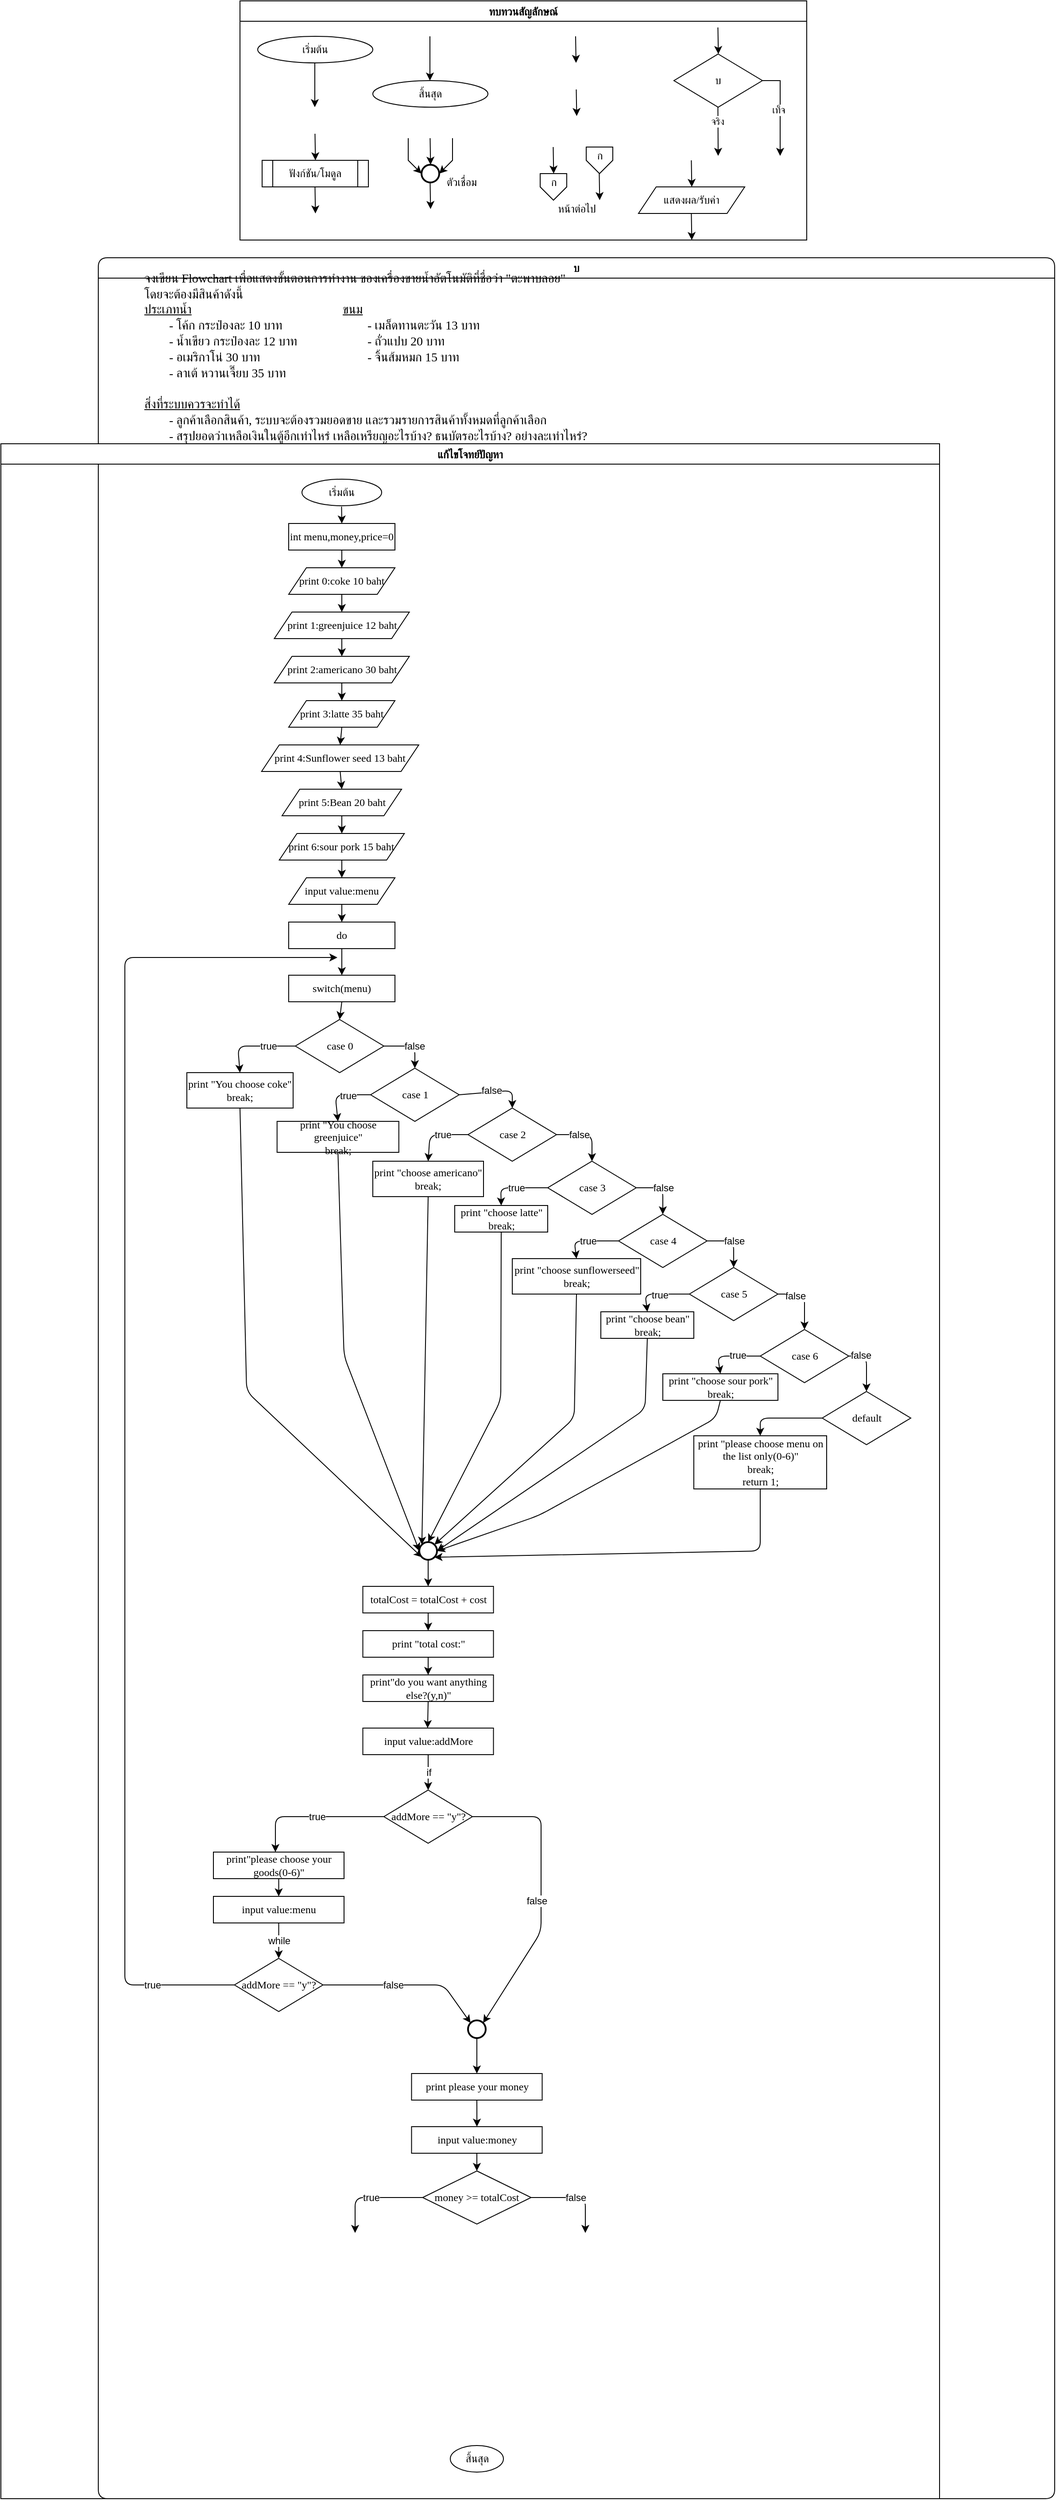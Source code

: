 <mxfile>
    <diagram id="QdZjKMF5qiKGtAdssvPj" name="Page-1">
        <mxGraphModel dx="3211" dy="1649" grid="1" gridSize="10" guides="1" tooltips="1" connect="1" arrows="1" fold="1" page="1" pageScale="1" pageWidth="850" pageHeight="1100" math="0" shadow="0">
            <root>
                <mxCell id="0"/>
                <mxCell id="1" parent="0"/>
                <mxCell id="165" value="ทบทวนสัญลักษณ์" style="swimlane;fontFamily=Sarabun;fontSource=https%3A%2F%2Ffonts.googleapis.com%2Fcss%3Ffamily%3DSarabun;" parent="1" vertex="1">
                    <mxGeometry x="-790" y="-620" width="640" height="270" as="geometry"/>
                </mxCell>
                <mxCell id="166" value="&lt;font data-font-src=&quot;https://fonts.googleapis.com/css?family=Sarabun&quot; face=&quot;Sarabun&quot;&gt;เริ่มต้น&lt;/font&gt;" style="ellipse;whiteSpace=wrap;html=1;" parent="165" vertex="1">
                    <mxGeometry x="20" y="40" width="130" height="30" as="geometry"/>
                </mxCell>
                <mxCell id="167" value="" style="endArrow=classic;html=1;rounded=0;" parent="165" edge="1">
                    <mxGeometry width="50" height="50" relative="1" as="geometry">
                        <mxPoint x="84.5" y="70" as="sourcePoint"/>
                        <mxPoint x="84.5" y="120" as="targetPoint"/>
                    </mxGeometry>
                </mxCell>
                <mxCell id="168" value="&lt;font face=&quot;Sarabun&quot;&gt;สิ้นสุด&lt;/font&gt;" style="ellipse;whiteSpace=wrap;html=1;" parent="165" vertex="1">
                    <mxGeometry x="150" y="90" width="130" height="30" as="geometry"/>
                </mxCell>
                <mxCell id="169" value="" style="endArrow=classic;html=1;rounded=0;" parent="165" edge="1">
                    <mxGeometry width="50" height="50" relative="1" as="geometry">
                        <mxPoint x="214.5" y="40" as="sourcePoint"/>
                        <mxPoint x="214.5" y="90" as="targetPoint"/>
                    </mxGeometry>
                </mxCell>
                <mxCell id="171" value="" style="endArrow=classic;html=1;rounded=0;" parent="165" edge="1">
                    <mxGeometry width="50" height="50" relative="1" as="geometry">
                        <mxPoint x="379" y="40" as="sourcePoint"/>
                        <mxPoint x="379.5" y="70" as="targetPoint"/>
                    </mxGeometry>
                </mxCell>
                <mxCell id="172" value="" style="endArrow=classic;html=1;rounded=0;" parent="165" edge="1">
                    <mxGeometry width="50" height="50" relative="1" as="geometry">
                        <mxPoint x="379.75" y="100" as="sourcePoint"/>
                        <mxPoint x="380.25" y="130" as="targetPoint"/>
                    </mxGeometry>
                </mxCell>
                <mxCell id="173" value="บ" style="rhombus;whiteSpace=wrap;html=1;fontFamily=Sarabun;fontSource=https%3A%2F%2Ffonts.googleapis.com%2Fcss%3Ffamily%3DSarabun;" parent="165" vertex="1">
                    <mxGeometry x="490" y="60" width="100" height="60" as="geometry"/>
                </mxCell>
                <mxCell id="174" value="" style="endArrow=classic;html=1;rounded=0;" parent="165" edge="1">
                    <mxGeometry width="50" height="50" relative="1" as="geometry">
                        <mxPoint x="539.71" y="30" as="sourcePoint"/>
                        <mxPoint x="540.21" y="60" as="targetPoint"/>
                    </mxGeometry>
                </mxCell>
                <mxCell id="175" value="" style="endArrow=classic;html=1;rounded=0;" parent="165" edge="1">
                    <mxGeometry width="50" height="50" relative="1" as="geometry">
                        <mxPoint x="539.71" y="120" as="sourcePoint"/>
                        <mxPoint x="540" y="175" as="targetPoint"/>
                    </mxGeometry>
                </mxCell>
                <mxCell id="176" value="จริง" style="edgeLabel;html=1;align=center;verticalAlign=middle;resizable=0;points=[];fontFamily=Sarabun;fontSource=https%3A%2F%2Ffonts.googleapis.com%2Fcss%3Ffamily%3DSarabun;" parent="175" vertex="1" connectable="0">
                    <mxGeometry x="-0.414" y="-1" relative="1" as="geometry">
                        <mxPoint as="offset"/>
                    </mxGeometry>
                </mxCell>
                <mxCell id="177" value="" style="endArrow=classic;html=1;rounded=0;exitX=1;exitY=0.5;exitDx=0;exitDy=0;" parent="165" source="173" edge="1">
                    <mxGeometry width="50" height="50" relative="1" as="geometry">
                        <mxPoint x="620" y="95" as="sourcePoint"/>
                        <mxPoint x="610" y="175" as="targetPoint"/>
                        <Array as="points">
                            <mxPoint x="610" y="90"/>
                        </Array>
                    </mxGeometry>
                </mxCell>
                <mxCell id="178" value="&lt;font data-font-src=&quot;https://fonts.googleapis.com/css?family=Sarabun&quot; face=&quot;Sarabun&quot;&gt;เท็จ&lt;/font&gt;" style="edgeLabel;html=1;align=center;verticalAlign=middle;resizable=0;points=[];" parent="177" vertex="1" connectable="0">
                    <mxGeometry x="-0.002" y="-2" relative="1" as="geometry">
                        <mxPoint as="offset"/>
                    </mxGeometry>
                </mxCell>
                <mxCell id="179" value="&lt;font data-font-src=&quot;https://fonts.googleapis.com/css?family=Sarabun&quot; face=&quot;Sarabun&quot;&gt;ฟังก์ชัน/โมดูล&lt;/font&gt;" style="shape=process;whiteSpace=wrap;html=1;backgroundOutline=1;" parent="165" vertex="1">
                    <mxGeometry x="25" y="180" width="120" height="30" as="geometry"/>
                </mxCell>
                <mxCell id="180" value="" style="endArrow=classic;html=1;rounded=0;" parent="165" edge="1">
                    <mxGeometry width="50" height="50" relative="1" as="geometry">
                        <mxPoint x="84.71" y="150" as="sourcePoint"/>
                        <mxPoint x="85.21" y="180" as="targetPoint"/>
                    </mxGeometry>
                </mxCell>
                <mxCell id="181" value="" style="endArrow=classic;html=1;rounded=0;" parent="165" edge="1">
                    <mxGeometry width="50" height="50" relative="1" as="geometry">
                        <mxPoint x="84.71" y="210" as="sourcePoint"/>
                        <mxPoint x="85.21" y="240" as="targetPoint"/>
                    </mxGeometry>
                </mxCell>
                <mxCell id="182" value="" style="strokeWidth=2;html=1;shape=mxgraph.flowchart.start_2;whiteSpace=wrap;" parent="165" vertex="1">
                    <mxGeometry x="205" y="185" width="20" height="20" as="geometry"/>
                </mxCell>
                <mxCell id="183" value="" style="endArrow=classic;html=1;rounded=0;" parent="165" edge="1">
                    <mxGeometry width="50" height="50" relative="1" as="geometry">
                        <mxPoint x="214.71" y="155" as="sourcePoint"/>
                        <mxPoint x="215.21" y="185" as="targetPoint"/>
                    </mxGeometry>
                </mxCell>
                <mxCell id="184" value="" style="endArrow=classic;html=1;rounded=0;entryX=0;entryY=0.5;entryDx=0;entryDy=0;entryPerimeter=0;" parent="165" target="182" edge="1">
                    <mxGeometry width="50" height="50" relative="1" as="geometry">
                        <mxPoint x="190.0" y="155" as="sourcePoint"/>
                        <mxPoint x="190.5" y="185" as="targetPoint"/>
                        <Array as="points">
                            <mxPoint x="190" y="180"/>
                        </Array>
                    </mxGeometry>
                </mxCell>
                <mxCell id="185" value="" style="endArrow=classic;html=1;rounded=0;entryX=1;entryY=0.5;entryDx=0;entryDy=0;entryPerimeter=0;" parent="165" target="182" edge="1">
                    <mxGeometry width="50" height="50" relative="1" as="geometry">
                        <mxPoint x="240.0" y="155" as="sourcePoint"/>
                        <mxPoint x="240.5" y="185" as="targetPoint"/>
                        <Array as="points">
                            <mxPoint x="240" y="180"/>
                        </Array>
                    </mxGeometry>
                </mxCell>
                <mxCell id="186" value="" style="endArrow=classic;html=1;rounded=0;" parent="165" edge="1">
                    <mxGeometry width="50" height="50" relative="1" as="geometry">
                        <mxPoint x="214.71" y="205" as="sourcePoint"/>
                        <mxPoint x="215.21" y="235" as="targetPoint"/>
                    </mxGeometry>
                </mxCell>
                <mxCell id="187" value="&lt;font data-font-src=&quot;https://fonts.googleapis.com/css?family=Sarabun&quot; face=&quot;Sarabun&quot;&gt;ตัวเชื่อม&lt;/font&gt;" style="text;html=1;align=center;verticalAlign=middle;resizable=0;points=[];autosize=1;strokeColor=none;fillColor=none;" parent="165" vertex="1">
                    <mxGeometry x="220" y="190" width="60" height="30" as="geometry"/>
                </mxCell>
                <mxCell id="188" value="" style="endArrow=classic;html=1;rounded=0;" parent="165" edge="1">
                    <mxGeometry width="50" height="50" relative="1" as="geometry">
                        <mxPoint x="353.71" y="165" as="sourcePoint"/>
                        <mxPoint x="354.21" y="195" as="targetPoint"/>
                    </mxGeometry>
                </mxCell>
                <mxCell id="189" value="" style="verticalLabelPosition=bottom;verticalAlign=top;html=1;shape=offPageConnector;rounded=0;size=0.5;" parent="165" vertex="1">
                    <mxGeometry x="339" y="195" width="30" height="30" as="geometry"/>
                </mxCell>
                <mxCell id="190" value="" style="endArrow=classic;html=1;rounded=0;" parent="165" edge="1">
                    <mxGeometry width="50" height="50" relative="1" as="geometry">
                        <mxPoint x="405.71" y="195" as="sourcePoint"/>
                        <mxPoint x="406.21" y="225" as="targetPoint"/>
                    </mxGeometry>
                </mxCell>
                <mxCell id="191" value="" style="verticalLabelPosition=bottom;verticalAlign=top;html=1;shape=offPageConnector;rounded=0;size=0.5;" parent="165" vertex="1">
                    <mxGeometry x="391" y="165" width="30" height="30" as="geometry"/>
                </mxCell>
                <mxCell id="192" value="หน้าต่อไป" style="text;html=1;align=center;verticalAlign=middle;resizable=0;points=[];autosize=1;strokeColor=none;fillColor=none;fontFamily=Sarabun;fontSource=https%3A%2F%2Ffonts.googleapis.com%2Fcss%3Ffamily%3DSarabun;" parent="165" vertex="1">
                    <mxGeometry x="345" y="220" width="70" height="30" as="geometry"/>
                </mxCell>
                <mxCell id="193" value="ก" style="text;html=1;align=center;verticalAlign=middle;resizable=0;points=[];autosize=1;strokeColor=none;fillColor=none;fontFamily=Sarabun;fontSource=https%3A%2F%2Ffonts.googleapis.com%2Fcss%3Ffamily%3DSarabun;" parent="165" vertex="1">
                    <mxGeometry x="339" y="190" width="30" height="30" as="geometry"/>
                </mxCell>
                <mxCell id="194" value="ก" style="text;html=1;align=center;verticalAlign=middle;resizable=0;points=[];autosize=1;strokeColor=none;fillColor=none;fontFamily=Sarabun;fontSource=https%3A%2F%2Ffonts.googleapis.com%2Fcss%3Ffamily%3DSarabun;" parent="165" vertex="1">
                    <mxGeometry x="391" y="160" width="30" height="30" as="geometry"/>
                </mxCell>
                <mxCell id="195" value="แสดงผล/รับค่า" style="shape=parallelogram;perimeter=parallelogramPerimeter;whiteSpace=wrap;html=1;fixedSize=1;fontFamily=Sarabun;fontSource=https%3A%2F%2Ffonts.googleapis.com%2Fcss%3Ffamily%3DSarabun;" parent="165" vertex="1">
                    <mxGeometry x="450" y="210" width="120" height="30" as="geometry"/>
                </mxCell>
                <mxCell id="196" value="" style="endArrow=classic;html=1;rounded=0;" parent="165" edge="1">
                    <mxGeometry width="50" height="50" relative="1" as="geometry">
                        <mxPoint x="509.71" y="180" as="sourcePoint"/>
                        <mxPoint x="510.21" y="210" as="targetPoint"/>
                    </mxGeometry>
                </mxCell>
                <mxCell id="197" value="" style="endArrow=classic;html=1;rounded=0;" parent="165" edge="1">
                    <mxGeometry width="50" height="50" relative="1" as="geometry">
                        <mxPoint x="509.71" y="240" as="sourcePoint"/>
                        <mxPoint x="510.21" y="270" as="targetPoint"/>
                    </mxGeometry>
                </mxCell>
                <mxCell id="201" value="บ" style="swimlane;whiteSpace=wrap;html=1;rounded=1;" parent="1" vertex="1">
                    <mxGeometry x="-950" y="-330" width="1080" height="2530" as="geometry"/>
                </mxCell>
                <mxCell id="202" value="&lt;font data-font-src=&quot;https://fonts.googleapis.com/css?family=Sarabun&quot; face=&quot;Sarabun&quot; style=&quot;font-size: 14px;&quot;&gt;จงเขียน Flowchart เพื่อแสดงขั้นตอนการทำงาน ของเครื่องขายน้ำอัตโนมัติที่ชื่อว่า &quot;ตะพาบลอย&quot;&lt;br&gt;โดยจะต้องมีสินค้าดังนี้&lt;br&gt;&lt;u&gt;ประเภทน้ำ&lt;span style=&quot;white-space: pre;&quot;&gt;&#x9;&lt;/span&gt;&lt;span style=&quot;white-space: pre;&quot;&gt;&#x9;&lt;/span&gt;&lt;span style=&quot;white-space: pre;&quot;&gt;&#x9;&lt;/span&gt;&lt;span style=&quot;white-space: pre;&quot;&gt;&#x9;&lt;/span&gt;&lt;span style=&quot;white-space: pre;&quot;&gt;&#x9;&lt;/span&gt;&lt;span style=&quot;white-space: pre;&quot;&gt;&#x9;&lt;span style=&quot;white-space: pre;&quot;&gt;&#x9;&lt;/span&gt;ข&lt;/span&gt;นม&lt;/u&gt;&lt;br&gt;&lt;span style=&quot;white-space: pre;&quot;&gt;&#x9;&lt;/span&gt;- โค้ก กระป๋องละ 10 บาท&lt;span style=&quot;white-space: pre;&quot;&gt;&#x9;&lt;/span&gt;&lt;span style=&quot;white-space: pre;&quot;&gt;&#x9;&lt;/span&gt;&lt;span style=&quot;white-space: pre;&quot;&gt;&#x9;&lt;/span&gt;&lt;span style=&quot;white-space: pre;&quot;&gt;&#x9;&lt;/span&gt;- เมล็ดทานตะวัน 13 บาท&lt;br&gt;&lt;span style=&quot;white-space: pre;&quot;&gt;&#x9;&lt;/span&gt;- น้ำเขียว กระป๋องละ 12 บาท&lt;span style=&quot;white-space: pre;&quot;&gt;&#x9;&lt;/span&gt;&lt;span style=&quot;white-space: pre;&quot;&gt;&#x9;&lt;/span&gt;&lt;span style=&quot;white-space: pre;&quot;&gt;&#x9;&lt;/span&gt;- ถั่วแปบ 20 บาท&lt;br&gt;&lt;span style=&quot;white-space: pre;&quot;&gt;&#x9;&lt;/span&gt;- อเมริกาโน่ 30 บาท&lt;span style=&quot;white-space: pre;&quot;&gt;&#x9;&lt;/span&gt;&lt;span style=&quot;white-space: pre;&quot;&gt;&#x9;&lt;/span&gt;&lt;span style=&quot;white-space: pre;&quot;&gt;&#x9;&lt;/span&gt;&lt;span style=&quot;white-space: pre;&quot;&gt;&#x9;&lt;/span&gt;&lt;span style=&quot;white-space: pre;&quot;&gt;&#x9;&lt;/span&gt;- จิ้นส้มหมก 15 บาท&lt;br&gt;&lt;span style=&quot;white-space: pre;&quot;&gt;&#x9;&lt;/span&gt;- ลาเต้ หวานเจี๊ยบ 35 บาท&lt;span style=&quot;white-space: pre;&quot;&gt;&#x9;&lt;/span&gt;&lt;br&gt;&lt;br&gt;&lt;u&gt;สิ่งที่ระบบควรจะทำได้&lt;/u&gt;&lt;br&gt;&lt;span style=&quot;white-space: pre;&quot;&gt;&#x9;&lt;/span&gt;- ลูกค้าเลือกสินค้า, ระบบจะต้องรวมยอดขาย และรวมรายการสินค้าทั้งหมดที่ลูกค้าเลือก&lt;br&gt;&lt;span style=&quot;white-space: pre;&quot;&gt;&#x9;&lt;/span&gt;- สรุปยอดว่าเหลือเงินในตู้อีกเท่าไหร่ เหลือเหรียญอะไรบ้าง? ธนบัตรอะไรบ้าง? อย่างละเท่าไหร่?&lt;br&gt;&lt;br&gt;&lt;br&gt;&lt;/font&gt;" style="text;html=1;align=left;verticalAlign=middle;resizable=0;points=[];autosize=1;strokeColor=none;fillColor=none;fontSize=14;" parent="201" vertex="1">
                    <mxGeometry x="50" y="10" width="580" height="240" as="geometry"/>
                </mxCell>
                <mxCell id="198" value="แก้ไขโจทย์ปัญหา" style="swimlane;fontFamily=Sarabun;fontSource=https%3A%2F%2Ffonts.googleapis.com%2Fcss%3Ffamily%3DSarabun;" parent="201" vertex="1">
                    <mxGeometry x="-110" y="210" width="1060" height="2320" as="geometry"/>
                </mxCell>
                <mxCell id="200" value="&lt;font face=&quot;Sarabun&quot;&gt;สิ้นสุด&lt;/font&gt;" style="ellipse;whiteSpace=wrap;html=1;" parent="198" vertex="1">
                    <mxGeometry x="507.5" y="2260" width="60" height="30" as="geometry"/>
                </mxCell>
                <mxCell id="405" style="edgeStyle=none;html=1;exitX=0.5;exitY=1;exitDx=0;exitDy=0;entryX=0.5;entryY=0;entryDx=0;entryDy=0;" parent="198" source="170" target="406" edge="1">
                    <mxGeometry relative="1" as="geometry">
                        <mxPoint x="385" y="150" as="targetPoint"/>
                    </mxGeometry>
                </mxCell>
                <mxCell id="170" value="int menu,money,price=0" style="rounded=0;whiteSpace=wrap;html=1;fontFamily=Sarabun;fontSource=https%3A%2F%2Ffonts.googleapis.com%2Fcss%3Ffamily%3DSarabun;" parent="198" vertex="1">
                    <mxGeometry x="325" y="90" width="120" height="30" as="geometry"/>
                </mxCell>
                <mxCell id="408" style="edgeStyle=none;html=1;exitX=0.5;exitY=1;exitDx=0;exitDy=0;entryX=0.5;entryY=0;entryDx=0;entryDy=0;" parent="198" source="406" target="407" edge="1">
                    <mxGeometry relative="1" as="geometry"/>
                </mxCell>
                <mxCell id="406" value="print 0:coke 10 baht" style="shape=parallelogram;perimeter=parallelogramPerimeter;whiteSpace=wrap;html=1;fixedSize=1;fontFamily=Sarabun;fontSource=https%3A%2F%2Ffonts.googleapis.com%2Fcss%3Ffamily%3DSarabun;" parent="198" vertex="1">
                    <mxGeometry x="325" y="140" width="120" height="30" as="geometry"/>
                </mxCell>
                <mxCell id="410" style="edgeStyle=none;html=1;exitX=0.5;exitY=1;exitDx=0;exitDy=0;entryX=0.5;entryY=0;entryDx=0;entryDy=0;" parent="198" source="407" target="409" edge="1">
                    <mxGeometry relative="1" as="geometry"/>
                </mxCell>
                <mxCell id="407" value="print 1:greenjuice 12 baht" style="shape=parallelogram;perimeter=parallelogramPerimeter;whiteSpace=wrap;html=1;fixedSize=1;fontFamily=Sarabun;fontSource=https%3A%2F%2Ffonts.googleapis.com%2Fcss%3Ffamily%3DSarabun;" parent="198" vertex="1">
                    <mxGeometry x="308.75" y="190" width="152.5" height="30" as="geometry"/>
                </mxCell>
                <mxCell id="412" style="edgeStyle=none;html=1;exitX=0.5;exitY=1;exitDx=0;exitDy=0;entryX=0.5;entryY=0;entryDx=0;entryDy=0;" parent="198" source="409" target="411" edge="1">
                    <mxGeometry relative="1" as="geometry"/>
                </mxCell>
                <mxCell id="409" value="print 2:americano 30 baht" style="shape=parallelogram;perimeter=parallelogramPerimeter;whiteSpace=wrap;html=1;fixedSize=1;fontFamily=Sarabun;fontSource=https%3A%2F%2Ffonts.googleapis.com%2Fcss%3Ffamily%3DSarabun;" parent="198" vertex="1">
                    <mxGeometry x="308.76" y="240" width="152.5" height="30" as="geometry"/>
                </mxCell>
                <mxCell id="199" value="&lt;font data-font-src=&quot;https://fonts.googleapis.com/css?family=Sarabun&quot; face=&quot;Sarabun&quot;&gt;เริ่มต้น&lt;/font&gt;" style="ellipse;whiteSpace=wrap;html=1;" parent="198" vertex="1">
                    <mxGeometry x="340" y="40" width="90" height="30" as="geometry"/>
                </mxCell>
                <mxCell id="204" value="" style="endArrow=classic;html=1;rounded=0;entryX=0.5;entryY=0;entryDx=0;entryDy=0;" parent="198" target="170" edge="1">
                    <mxGeometry width="50" height="50" relative="1" as="geometry">
                        <mxPoint x="384.71" y="71" as="sourcePoint"/>
                        <mxPoint x="385.21" y="101" as="targetPoint"/>
                    </mxGeometry>
                </mxCell>
                <mxCell id="414" style="edgeStyle=none;html=1;exitX=0.5;exitY=1;exitDx=0;exitDy=0;entryX=0.5;entryY=0;entryDx=0;entryDy=0;" parent="198" source="411" target="413" edge="1">
                    <mxGeometry relative="1" as="geometry"/>
                </mxCell>
                <mxCell id="411" value="print 3:latte 35 baht" style="shape=parallelogram;perimeter=parallelogramPerimeter;whiteSpace=wrap;html=1;fixedSize=1;fontFamily=Sarabun;fontSource=https%3A%2F%2Ffonts.googleapis.com%2Fcss%3Ffamily%3DSarabun;" parent="198" vertex="1">
                    <mxGeometry x="325" y="290" width="120" height="30" as="geometry"/>
                </mxCell>
                <mxCell id="416" style="edgeStyle=none;html=1;exitX=0.5;exitY=1;exitDx=0;exitDy=0;entryX=0.5;entryY=0;entryDx=0;entryDy=0;" parent="198" source="413" target="415" edge="1">
                    <mxGeometry relative="1" as="geometry"/>
                </mxCell>
                <mxCell id="413" value="print 4:Sunflower seed 13 baht" style="shape=parallelogram;perimeter=parallelogramPerimeter;whiteSpace=wrap;html=1;fixedSize=1;fontFamily=Sarabun;fontSource=https%3A%2F%2Ffonts.googleapis.com%2Fcss%3Ffamily%3DSarabun;" parent="198" vertex="1">
                    <mxGeometry x="294.38" y="340" width="177.5" height="30" as="geometry"/>
                </mxCell>
                <mxCell id="418" style="edgeStyle=none;html=1;exitX=0.5;exitY=1;exitDx=0;exitDy=0;entryX=0.5;entryY=0;entryDx=0;entryDy=0;" parent="198" source="415" target="417" edge="1">
                    <mxGeometry relative="1" as="geometry"/>
                </mxCell>
                <mxCell id="415" value="print 5:Bean 20 baht" style="shape=parallelogram;perimeter=parallelogramPerimeter;whiteSpace=wrap;html=1;fixedSize=1;fontFamily=Sarabun;fontSource=https%3A%2F%2Ffonts.googleapis.com%2Fcss%3Ffamily%3DSarabun;" parent="198" vertex="1">
                    <mxGeometry x="317.5" y="390" width="135" height="30" as="geometry"/>
                </mxCell>
                <mxCell id="420" style="edgeStyle=none;html=1;exitX=0.5;exitY=1;exitDx=0;exitDy=0;entryX=0.5;entryY=0;entryDx=0;entryDy=0;" parent="198" source="417" target="425" edge="1">
                    <mxGeometry relative="1" as="geometry">
                        <mxPoint x="400" y="490" as="targetPoint"/>
                    </mxGeometry>
                </mxCell>
                <mxCell id="417" value="print 6:sour pork 15 baht" style="shape=parallelogram;perimeter=parallelogramPerimeter;whiteSpace=wrap;html=1;fixedSize=1;fontFamily=Sarabun;fontSource=https%3A%2F%2Ffonts.googleapis.com%2Fcss%3Ffamily%3DSarabun;" parent="198" vertex="1">
                    <mxGeometry x="314.38" y="440" width="141.25" height="30" as="geometry"/>
                </mxCell>
                <mxCell id="422" style="edgeStyle=none;html=1;exitX=0.5;exitY=1;exitDx=0;exitDy=0;entryX=0.5;entryY=0;entryDx=0;entryDy=0;" parent="198" source="419" target="421" edge="1">
                    <mxGeometry relative="1" as="geometry"/>
                </mxCell>
                <mxCell id="419" value="switch(menu)" style="rounded=0;whiteSpace=wrap;html=1;fontFamily=Sarabun;fontSource=https%3A%2F%2Ffonts.googleapis.com%2Fcss%3Ffamily%3DSarabun;" parent="198" vertex="1">
                    <mxGeometry x="325.01" y="600" width="120" height="30" as="geometry"/>
                </mxCell>
                <mxCell id="423" style="edgeStyle=none;html=1;exitX=0;exitY=0.5;exitDx=0;exitDy=0;entryX=0.5;entryY=0;entryDx=0;entryDy=0;" parent="198" source="421" target="431" edge="1">
                    <mxGeometry relative="1" as="geometry">
                        <mxPoint x="217.5" y="720" as="targetPoint"/>
                        <Array as="points">
                            <mxPoint x="267.5" y="680"/>
                        </Array>
                    </mxGeometry>
                </mxCell>
                <mxCell id="424" value="true" style="edgeLabel;html=1;align=center;verticalAlign=middle;resizable=0;points=[];" parent="423" vertex="1" connectable="0">
                    <mxGeometry x="-0.36" relative="1" as="geometry">
                        <mxPoint as="offset"/>
                    </mxGeometry>
                </mxCell>
                <mxCell id="432" style="edgeStyle=none;html=1;exitX=1;exitY=0.5;exitDx=0;exitDy=0;entryX=0.5;entryY=0;entryDx=0;entryDy=0;" parent="198" source="421" target="433" edge="1">
                    <mxGeometry relative="1" as="geometry">
                        <mxPoint x="507.5" y="710" as="targetPoint"/>
                        <Array as="points">
                            <mxPoint x="467.5" y="680"/>
                        </Array>
                    </mxGeometry>
                </mxCell>
                <mxCell id="434" value="false" style="edgeLabel;html=1;align=center;verticalAlign=middle;resizable=0;points=[];" parent="432" vertex="1" connectable="0">
                    <mxGeometry x="0.13" relative="1" as="geometry">
                        <mxPoint as="offset"/>
                    </mxGeometry>
                </mxCell>
                <mxCell id="421" value="case 0" style="rhombus;whiteSpace=wrap;html=1;fontFamily=Sarabun;fontSource=https%3A%2F%2Ffonts.googleapis.com%2Fcss%3Ffamily%3DSarabun;" parent="198" vertex="1">
                    <mxGeometry x="332.5" y="650" width="100" height="60" as="geometry"/>
                </mxCell>
                <mxCell id="426" style="edgeStyle=none;html=1;exitX=0.5;exitY=1;exitDx=0;exitDy=0;" parent="198" source="425" edge="1">
                    <mxGeometry relative="1" as="geometry">
                        <mxPoint x="385" y="540" as="targetPoint"/>
                    </mxGeometry>
                </mxCell>
                <mxCell id="425" value="input value:menu" style="shape=parallelogram;perimeter=parallelogramPerimeter;whiteSpace=wrap;html=1;fixedSize=1;fontFamily=Sarabun;fontSource=https%3A%2F%2Ffonts.googleapis.com%2Fcss%3Ffamily%3DSarabun;" parent="198" vertex="1">
                    <mxGeometry x="325.01" y="490" width="120" height="30" as="geometry"/>
                </mxCell>
                <mxCell id="435" style="edgeStyle=none;html=1;exitX=0.5;exitY=1;exitDx=0;exitDy=0;entryX=0.145;entryY=0.855;entryDx=0;entryDy=0;entryPerimeter=0;" parent="198" source="431" target="464" edge="1">
                    <mxGeometry relative="1" as="geometry">
                        <mxPoint x="270.5" y="820" as="targetPoint"/>
                        <Array as="points">
                            <mxPoint x="277.5" y="1070"/>
                        </Array>
                    </mxGeometry>
                </mxCell>
                <mxCell id="431" value="print &quot;You choose coke&quot;&lt;div&gt;break;&lt;/div&gt;" style="rounded=0;whiteSpace=wrap;html=1;fontFamily=Sarabun;fontSource=https%3A%2F%2Ffonts.googleapis.com%2Fcss%3Ffamily%3DSarabun;" parent="198" vertex="1">
                    <mxGeometry x="210" y="710" width="120" height="40" as="geometry"/>
                </mxCell>
                <mxCell id="438" style="edgeStyle=none;html=1;exitX=0;exitY=0.5;exitDx=0;exitDy=0;entryX=0.5;entryY=0;entryDx=0;entryDy=0;" parent="198" source="433" target="437" edge="1">
                    <mxGeometry relative="1" as="geometry">
                        <mxPoint x="377.5" y="740" as="targetPoint"/>
                        <Array as="points">
                            <mxPoint x="377.5" y="735"/>
                        </Array>
                    </mxGeometry>
                </mxCell>
                <mxCell id="473" value="true" style="edgeLabel;html=1;align=center;verticalAlign=middle;resizable=0;points=[];" vertex="1" connectable="0" parent="438">
                    <mxGeometry x="-0.259" y="1" relative="1" as="geometry">
                        <mxPoint as="offset"/>
                    </mxGeometry>
                </mxCell>
                <mxCell id="440" style="edgeStyle=none;html=1;exitX=1;exitY=0.5;exitDx=0;exitDy=0;entryX=0.5;entryY=0;entryDx=0;entryDy=0;" parent="198" source="433" target="439" edge="1">
                    <mxGeometry relative="1" as="geometry">
                        <Array as="points">
                            <mxPoint x="577.5" y="730"/>
                        </Array>
                    </mxGeometry>
                </mxCell>
                <mxCell id="474" value="false" style="edgeLabel;html=1;align=center;verticalAlign=middle;resizable=0;points=[];" vertex="1" connectable="0" parent="440">
                    <mxGeometry x="-0.074" y="2" relative="1" as="geometry">
                        <mxPoint as="offset"/>
                    </mxGeometry>
                </mxCell>
                <mxCell id="433" value="case 1" style="rhombus;whiteSpace=wrap;html=1;fontFamily=Sarabun;fontSource=https%3A%2F%2Ffonts.googleapis.com%2Fcss%3Ffamily%3DSarabun;" parent="198" vertex="1">
                    <mxGeometry x="417.5" y="705" width="100" height="60" as="geometry"/>
                </mxCell>
                <mxCell id="437" value="print &quot;You choose greenjuice&quot;&lt;div&gt;break;&lt;/div&gt;" style="rounded=0;whiteSpace=wrap;html=1;fontFamily=Sarabun;fontSource=https%3A%2F%2Ffonts.googleapis.com%2Fcss%3Ffamily%3DSarabun;" parent="198" vertex="1">
                    <mxGeometry x="311.88" y="765" width="137.5" height="35" as="geometry"/>
                </mxCell>
                <mxCell id="442" style="edgeStyle=none;html=1;exitX=0;exitY=0.5;exitDx=0;exitDy=0;entryX=0.5;entryY=0;entryDx=0;entryDy=0;" parent="198" source="439" target="441" edge="1">
                    <mxGeometry relative="1" as="geometry">
                        <Array as="points">
                            <mxPoint x="484.5" y="780"/>
                        </Array>
                    </mxGeometry>
                </mxCell>
                <mxCell id="475" value="true" style="edgeLabel;html=1;align=center;verticalAlign=middle;resizable=0;points=[];" vertex="1" connectable="0" parent="442">
                    <mxGeometry x="-0.215" relative="1" as="geometry">
                        <mxPoint as="offset"/>
                    </mxGeometry>
                </mxCell>
                <mxCell id="444" style="edgeStyle=none;html=1;exitX=1;exitY=0.5;exitDx=0;exitDy=0;entryX=0.5;entryY=0;entryDx=0;entryDy=0;" parent="198" source="439" target="443" edge="1">
                    <mxGeometry relative="1" as="geometry">
                        <Array as="points">
                            <mxPoint x="667.5" y="780"/>
                        </Array>
                    </mxGeometry>
                </mxCell>
                <mxCell id="476" value="false" style="edgeLabel;html=1;align=center;verticalAlign=middle;resizable=0;points=[];" vertex="1" connectable="0" parent="444">
                    <mxGeometry x="-0.271" relative="1" as="geometry">
                        <mxPoint as="offset"/>
                    </mxGeometry>
                </mxCell>
                <mxCell id="439" value="case 2" style="rhombus;whiteSpace=wrap;html=1;fontFamily=Sarabun;fontSource=https%3A%2F%2Ffonts.googleapis.com%2Fcss%3Ffamily%3DSarabun;" parent="198" vertex="1">
                    <mxGeometry x="527.5" y="750" width="100" height="60" as="geometry"/>
                </mxCell>
                <mxCell id="441" value="print &quot;choose americano&quot;&lt;div&gt;break;&lt;/div&gt;" style="rounded=0;whiteSpace=wrap;html=1;fontFamily=Sarabun;fontSource=https%3A%2F%2Ffonts.googleapis.com%2Fcss%3Ffamily%3DSarabun;" parent="198" vertex="1">
                    <mxGeometry x="420" y="810" width="125" height="40" as="geometry"/>
                </mxCell>
                <mxCell id="446" value="false" style="edgeStyle=none;html=1;exitX=1;exitY=0.5;exitDx=0;exitDy=0;entryX=0.5;entryY=0;entryDx=0;entryDy=0;" parent="198" source="443" target="445" edge="1">
                    <mxGeometry relative="1" as="geometry">
                        <Array as="points">
                            <mxPoint x="747.5" y="840"/>
                        </Array>
                    </mxGeometry>
                </mxCell>
                <mxCell id="452" style="edgeStyle=none;html=1;exitX=0;exitY=0.5;exitDx=0;exitDy=0;entryX=0.5;entryY=0;entryDx=0;entryDy=0;" parent="198" source="443" target="451" edge="1">
                    <mxGeometry relative="1" as="geometry">
                        <Array as="points">
                            <mxPoint x="564.5" y="840"/>
                        </Array>
                    </mxGeometry>
                </mxCell>
                <mxCell id="477" value="true" style="edgeLabel;html=1;align=center;verticalAlign=middle;resizable=0;points=[];" vertex="1" connectable="0" parent="452">
                    <mxGeometry x="-0.032" relative="1" as="geometry">
                        <mxPoint as="offset"/>
                    </mxGeometry>
                </mxCell>
                <mxCell id="443" value="case 3" style="rhombus;whiteSpace=wrap;html=1;fontFamily=Sarabun;fontSource=https%3A%2F%2Ffonts.googleapis.com%2Fcss%3Ffamily%3DSarabun;" parent="198" vertex="1">
                    <mxGeometry x="617.5" y="810" width="100" height="60" as="geometry"/>
                </mxCell>
                <mxCell id="448" value="false" style="edgeStyle=none;html=1;exitX=1;exitY=0.5;exitDx=0;exitDy=0;entryX=0.5;entryY=0;entryDx=0;entryDy=0;" parent="198" source="445" target="447" edge="1">
                    <mxGeometry relative="1" as="geometry">
                        <Array as="points">
                            <mxPoint x="827.5" y="900"/>
                        </Array>
                    </mxGeometry>
                </mxCell>
                <mxCell id="454" value="true" style="edgeStyle=none;html=1;exitX=0;exitY=0.5;exitDx=0;exitDy=0;entryX=0.5;entryY=0;entryDx=0;entryDy=0;" parent="198" source="445" target="453" edge="1">
                    <mxGeometry relative="1" as="geometry">
                        <Array as="points">
                            <mxPoint x="647.5" y="900"/>
                        </Array>
                    </mxGeometry>
                </mxCell>
                <mxCell id="445" value="case 4" style="rhombus;whiteSpace=wrap;html=1;fontFamily=Sarabun;fontSource=https%3A%2F%2Ffonts.googleapis.com%2Fcss%3Ffamily%3DSarabun;" parent="198" vertex="1">
                    <mxGeometry x="697.5" y="870" width="100" height="60" as="geometry"/>
                </mxCell>
                <mxCell id="450" style="edgeStyle=none;html=1;exitX=1;exitY=0.5;exitDx=0;exitDy=0;entryX=0.5;entryY=0;entryDx=0;entryDy=0;" parent="198" source="447" target="449" edge="1">
                    <mxGeometry relative="1" as="geometry">
                        <Array as="points">
                            <mxPoint x="907.5" y="960"/>
                        </Array>
                    </mxGeometry>
                </mxCell>
                <mxCell id="479" value="false" style="edgeLabel;html=1;align=center;verticalAlign=middle;resizable=0;points=[];" vertex="1" connectable="0" parent="450">
                    <mxGeometry x="-0.438" y="-2" relative="1" as="geometry">
                        <mxPoint as="offset"/>
                    </mxGeometry>
                </mxCell>
                <mxCell id="456" style="edgeStyle=none;html=1;exitX=0;exitY=0.5;exitDx=0;exitDy=0;entryX=0.5;entryY=0;entryDx=0;entryDy=0;" parent="198" source="447" target="455" edge="1">
                    <mxGeometry relative="1" as="geometry">
                        <Array as="points">
                            <mxPoint x="727.5" y="960"/>
                        </Array>
                    </mxGeometry>
                </mxCell>
                <mxCell id="478" value="true" style="edgeLabel;html=1;align=center;verticalAlign=middle;resizable=0;points=[];" vertex="1" connectable="0" parent="456">
                    <mxGeometry x="-0.04" y="1" relative="1" as="geometry">
                        <mxPoint as="offset"/>
                    </mxGeometry>
                </mxCell>
                <mxCell id="447" value="case 5" style="rhombus;whiteSpace=wrap;html=1;fontFamily=Sarabun;fontSource=https%3A%2F%2Ffonts.googleapis.com%2Fcss%3Ffamily%3DSarabun;" parent="198" vertex="1">
                    <mxGeometry x="777.5" y="930" width="100" height="60" as="geometry"/>
                </mxCell>
                <mxCell id="458" style="edgeStyle=none;html=1;exitX=0;exitY=0.5;exitDx=0;exitDy=0;entryX=0.5;entryY=0;entryDx=0;entryDy=0;" parent="198" source="449" target="457" edge="1">
                    <mxGeometry relative="1" as="geometry">
                        <Array as="points">
                            <mxPoint x="809.5" y="1030"/>
                        </Array>
                    </mxGeometry>
                </mxCell>
                <mxCell id="480" value="true" style="edgeLabel;html=1;align=center;verticalAlign=middle;resizable=0;points=[];" vertex="1" connectable="0" parent="458">
                    <mxGeometry x="-0.256" y="-1" relative="1" as="geometry">
                        <mxPoint as="offset"/>
                    </mxGeometry>
                </mxCell>
                <mxCell id="460" style="edgeStyle=none;html=1;exitX=1;exitY=0.5;exitDx=0;exitDy=0;entryX=0.5;entryY=0;entryDx=0;entryDy=0;" parent="198" source="449" target="459" edge="1">
                    <mxGeometry relative="1" as="geometry">
                        <Array as="points">
                            <mxPoint x="977.5" y="1030"/>
                        </Array>
                    </mxGeometry>
                </mxCell>
                <mxCell id="481" value="false" style="edgeLabel;html=1;align=center;verticalAlign=middle;resizable=0;points=[];" vertex="1" connectable="0" parent="460">
                    <mxGeometry x="-0.567" y="1" relative="1" as="geometry">
                        <mxPoint as="offset"/>
                    </mxGeometry>
                </mxCell>
                <mxCell id="449" value="case 6" style="rhombus;whiteSpace=wrap;html=1;fontFamily=Sarabun;fontSource=https%3A%2F%2Ffonts.googleapis.com%2Fcss%3Ffamily%3DSarabun;" parent="198" vertex="1">
                    <mxGeometry x="857.5" y="1000" width="100" height="60" as="geometry"/>
                </mxCell>
                <mxCell id="451" value="print &quot;choose latte&quot;&lt;div&gt;break;&lt;/div&gt;" style="rounded=0;whiteSpace=wrap;html=1;fontFamily=Sarabun;fontSource=https%3A%2F%2Ffonts.googleapis.com%2Fcss%3Ffamily%3DSarabun;" parent="198" vertex="1">
                    <mxGeometry x="512.5" y="860" width="105" height="30" as="geometry"/>
                </mxCell>
                <mxCell id="453" value="print &quot;choose sunflowerseed&quot;&lt;div&gt;break;&lt;/div&gt;" style="rounded=0;whiteSpace=wrap;html=1;fontFamily=Sarabun;fontSource=https%3A%2F%2Ffonts.googleapis.com%2Fcss%3Ffamily%3DSarabun;" parent="198" vertex="1">
                    <mxGeometry x="577.5" y="920" width="145" height="40" as="geometry"/>
                </mxCell>
                <mxCell id="455" value="print &quot;choose bean&quot;&lt;div&gt;break;&lt;/div&gt;" style="rounded=0;whiteSpace=wrap;html=1;fontFamily=Sarabun;fontSource=https%3A%2F%2Ffonts.googleapis.com%2Fcss%3Ffamily%3DSarabun;" parent="198" vertex="1">
                    <mxGeometry x="677.5" y="980" width="105" height="30" as="geometry"/>
                </mxCell>
                <mxCell id="457" value="print &quot;choose sour pork&quot;&lt;div&gt;break;&lt;/div&gt;" style="rounded=0;whiteSpace=wrap;html=1;fontFamily=Sarabun;fontSource=https%3A%2F%2Ffonts.googleapis.com%2Fcss%3Ffamily%3DSarabun;" parent="198" vertex="1">
                    <mxGeometry x="747.5" y="1050" width="130" height="30" as="geometry"/>
                </mxCell>
                <mxCell id="462" style="edgeStyle=none;html=1;exitX=0;exitY=0.5;exitDx=0;exitDy=0;entryX=0.5;entryY=0;entryDx=0;entryDy=0;" parent="198" source="459" target="463" edge="1">
                    <mxGeometry relative="1" as="geometry">
                        <mxPoint x="887.5" y="1099.529" as="targetPoint"/>
                        <Array as="points">
                            <mxPoint x="857.5" y="1100"/>
                        </Array>
                    </mxGeometry>
                </mxCell>
                <mxCell id="459" value="default" style="rhombus;whiteSpace=wrap;html=1;fontFamily=Sarabun;fontSource=https%3A%2F%2Ffonts.googleapis.com%2Fcss%3Ffamily%3DSarabun;" parent="198" vertex="1">
                    <mxGeometry x="927.5" y="1070" width="100" height="60" as="geometry"/>
                </mxCell>
                <mxCell id="465" style="edgeStyle=none;html=1;exitX=0.5;exitY=1;exitDx=0;exitDy=0;entryX=0.855;entryY=0.855;entryDx=0;entryDy=0;entryPerimeter=0;" parent="198" source="463" target="464" edge="1">
                    <mxGeometry relative="1" as="geometry">
                        <mxPoint x="857.441" y="1260" as="targetPoint"/>
                        <Array as="points">
                            <mxPoint x="857.5" y="1250"/>
                        </Array>
                    </mxGeometry>
                </mxCell>
                <mxCell id="463" value="print &quot;please choose menu on the list only(0-6)&quot;&lt;div&gt;break;&lt;/div&gt;&lt;div&gt;return 1;&lt;/div&gt;" style="rounded=0;whiteSpace=wrap;html=1;fontFamily=Sarabun;fontSource=https%3A%2F%2Ffonts.googleapis.com%2Fcss%3Ffamily%3DSarabun;" parent="198" vertex="1">
                    <mxGeometry x="782.5" y="1120" width="150" height="60" as="geometry"/>
                </mxCell>
                <mxCell id="472" style="edgeStyle=none;html=1;exitX=0.5;exitY=1;exitDx=0;exitDy=0;exitPerimeter=0;entryX=0.5;entryY=0;entryDx=0;entryDy=0;" parent="198" source="464" edge="1" target="484">
                    <mxGeometry relative="1" as="geometry">
                        <mxPoint x="483" y="1310" as="targetPoint"/>
                    </mxGeometry>
                </mxCell>
                <mxCell id="464" value="" style="strokeWidth=2;html=1;shape=mxgraph.flowchart.start_2;whiteSpace=wrap;" parent="198" vertex="1">
                    <mxGeometry x="472.5" y="1240" width="20" height="20" as="geometry"/>
                </mxCell>
                <mxCell id="466" style="edgeStyle=none;html=1;exitX=0.5;exitY=1;exitDx=0;exitDy=0;entryX=1;entryY=0.5;entryDx=0;entryDy=0;entryPerimeter=0;" parent="198" source="457" target="464" edge="1">
                    <mxGeometry relative="1" as="geometry">
                        <mxPoint x="547.5" y="1270" as="targetPoint"/>
                        <Array as="points">
                            <mxPoint x="807.5" y="1100"/>
                            <mxPoint x="607.5" y="1210"/>
                        </Array>
                    </mxGeometry>
                </mxCell>
                <mxCell id="467" style="edgeStyle=none;html=1;exitX=0.5;exitY=1;exitDx=0;exitDy=0;entryX=1;entryY=0.5;entryDx=0;entryDy=0;entryPerimeter=0;" parent="198" source="455" target="464" edge="1">
                    <mxGeometry relative="1" as="geometry">
                        <Array as="points">
                            <mxPoint x="727.5" y="1090"/>
                        </Array>
                    </mxGeometry>
                </mxCell>
                <mxCell id="468" style="edgeStyle=none;html=1;exitX=0.5;exitY=1;exitDx=0;exitDy=0;entryX=0.855;entryY=0.145;entryDx=0;entryDy=0;entryPerimeter=0;" parent="198" source="453" target="464" edge="1">
                    <mxGeometry relative="1" as="geometry">
                        <Array as="points">
                            <mxPoint x="647.5" y="1100"/>
                        </Array>
                    </mxGeometry>
                </mxCell>
                <mxCell id="469" style="edgeStyle=none;html=1;exitX=0.5;exitY=1;exitDx=0;exitDy=0;entryX=0.5;entryY=0;entryDx=0;entryDy=0;entryPerimeter=0;" parent="198" source="451" target="464" edge="1">
                    <mxGeometry relative="1" as="geometry">
                        <Array as="points">
                            <mxPoint x="564.5" y="1080"/>
                        </Array>
                    </mxGeometry>
                </mxCell>
                <mxCell id="470" style="edgeStyle=none;html=1;exitX=0.5;exitY=1;exitDx=0;exitDy=0;entryX=0.145;entryY=0.145;entryDx=0;entryDy=0;entryPerimeter=0;" parent="198" source="441" target="464" edge="1">
                    <mxGeometry relative="1" as="geometry"/>
                </mxCell>
                <mxCell id="471" style="edgeStyle=none;html=1;exitX=0.5;exitY=1;exitDx=0;exitDy=0;entryX=0;entryY=0.5;entryDx=0;entryDy=0;entryPerimeter=0;" parent="198" source="437" target="464" edge="1">
                    <mxGeometry relative="1" as="geometry">
                        <Array as="points">
                            <mxPoint x="387.5" y="1030"/>
                        </Array>
                    </mxGeometry>
                </mxCell>
                <mxCell id="483" style="edgeStyle=none;html=1;exitX=0.5;exitY=1;exitDx=0;exitDy=0;entryX=0.5;entryY=0;entryDx=0;entryDy=0;" edge="1" parent="198" source="482" target="419">
                    <mxGeometry relative="1" as="geometry"/>
                </mxCell>
                <mxCell id="482" value="do" style="rounded=0;whiteSpace=wrap;html=1;fontFamily=Sarabun;fontSource=https%3A%2F%2Ffonts.googleapis.com%2Fcss%3Ffamily%3DSarabun;" vertex="1" parent="198">
                    <mxGeometry x="325.01" y="540" width="120" height="30" as="geometry"/>
                </mxCell>
                <mxCell id="486" style="edgeStyle=none;html=1;exitX=0.5;exitY=1;exitDx=0;exitDy=0;entryX=0.5;entryY=0;entryDx=0;entryDy=0;" edge="1" parent="198" source="484" target="485">
                    <mxGeometry relative="1" as="geometry"/>
                </mxCell>
                <mxCell id="484" value="totalCost = totalCost + cost" style="rounded=0;whiteSpace=wrap;html=1;fontFamily=Sarabun;fontSource=https%3A%2F%2Ffonts.googleapis.com%2Fcss%3Ffamily%3DSarabun;" vertex="1" parent="198">
                    <mxGeometry x="408.75" y="1290" width="147.5" height="30" as="geometry"/>
                </mxCell>
                <mxCell id="490" style="edgeStyle=none;html=1;exitX=0.5;exitY=1;exitDx=0;exitDy=0;entryX=0.5;entryY=0;entryDx=0;entryDy=0;" edge="1" parent="198" source="485" target="488">
                    <mxGeometry relative="1" as="geometry"/>
                </mxCell>
                <mxCell id="485" value="print &quot;total cost:&quot;" style="rounded=0;whiteSpace=wrap;html=1;fontFamily=Sarabun;fontSource=https%3A%2F%2Ffonts.googleapis.com%2Fcss%3Ffamily%3DSarabun;" vertex="1" parent="198">
                    <mxGeometry x="408.75" y="1340" width="147.5" height="30" as="geometry"/>
                </mxCell>
                <mxCell id="489" style="edgeStyle=none;html=1;exitX=0.5;exitY=1;exitDx=0;exitDy=0;" edge="1" parent="198" source="488">
                    <mxGeometry relative="1" as="geometry">
                        <mxPoint x="481.857" y="1450" as="targetPoint"/>
                    </mxGeometry>
                </mxCell>
                <mxCell id="488" value="print&quot;do you want anything else?(y,n)&quot;" style="rounded=0;whiteSpace=wrap;html=1;fontFamily=Sarabun;fontSource=https%3A%2F%2Ffonts.googleapis.com%2Fcss%3Ffamily%3DSarabun;" vertex="1" parent="198">
                    <mxGeometry x="408.75" y="1390" width="147.5" height="30" as="geometry"/>
                </mxCell>
                <mxCell id="492" value="if" style="edgeStyle=none;html=1;exitX=0.5;exitY=1;exitDx=0;exitDy=0;entryX=0.5;entryY=0;entryDx=0;entryDy=0;" edge="1" parent="198" source="491" target="493">
                    <mxGeometry relative="1" as="geometry">
                        <mxPoint x="481.857" y="1520" as="targetPoint"/>
                    </mxGeometry>
                </mxCell>
                <mxCell id="491" value="input value:addMore" style="rounded=0;whiteSpace=wrap;html=1;fontFamily=Sarabun;fontSource=https%3A%2F%2Ffonts.googleapis.com%2Fcss%3Ffamily%3DSarabun;" vertex="1" parent="198">
                    <mxGeometry x="408.75" y="1450" width="147.5" height="30" as="geometry"/>
                </mxCell>
                <mxCell id="494" style="edgeStyle=none;html=1;exitX=0;exitY=0.5;exitDx=0;exitDy=0;" edge="1" parent="198" source="493">
                    <mxGeometry relative="1" as="geometry">
                        <mxPoint x="310" y="1590" as="targetPoint"/>
                        <Array as="points">
                            <mxPoint x="310" y="1550"/>
                        </Array>
                    </mxGeometry>
                </mxCell>
                <mxCell id="495" value="true" style="edgeLabel;html=1;align=center;verticalAlign=middle;resizable=0;points=[];" vertex="1" connectable="0" parent="494">
                    <mxGeometry x="-0.069" relative="1" as="geometry">
                        <mxPoint as="offset"/>
                    </mxGeometry>
                </mxCell>
                <mxCell id="507" style="edgeStyle=none;html=1;exitX=1;exitY=0.5;exitDx=0;exitDy=0;entryX=0.855;entryY=0.145;entryDx=0;entryDy=0;entryPerimeter=0;" edge="1" parent="198" source="493" target="508">
                    <mxGeometry relative="1" as="geometry">
                        <mxPoint x="560" y="1780" as="targetPoint"/>
                        <Array as="points">
                            <mxPoint x="610" y="1550"/>
                            <mxPoint x="610" y="1680"/>
                        </Array>
                    </mxGeometry>
                </mxCell>
                <mxCell id="509" value="false" style="edgeLabel;html=1;align=center;verticalAlign=middle;resizable=0;points=[];" vertex="1" connectable="0" parent="507">
                    <mxGeometry x="0.048" y="-5" relative="1" as="geometry">
                        <mxPoint as="offset"/>
                    </mxGeometry>
                </mxCell>
                <mxCell id="493" value="addMore == &quot;y&quot;?" style="rhombus;whiteSpace=wrap;html=1;fontFamily=Sarabun;fontSource=https%3A%2F%2Ffonts.googleapis.com%2Fcss%3Ffamily%3DSarabun;" vertex="1" parent="198">
                    <mxGeometry x="432.5" y="1520" width="100" height="60" as="geometry"/>
                </mxCell>
                <mxCell id="499" style="edgeStyle=none;html=1;exitX=0.5;exitY=1;exitDx=0;exitDy=0;entryX=0.5;entryY=0;entryDx=0;entryDy=0;" edge="1" parent="198" source="496" target="498">
                    <mxGeometry relative="1" as="geometry"/>
                </mxCell>
                <mxCell id="496" value="print&quot;please choose your goods(0-6)&quot;" style="rounded=0;whiteSpace=wrap;html=1;fontFamily=Sarabun;fontSource=https%3A%2F%2Ffonts.googleapis.com%2Fcss%3Ffamily%3DSarabun;" vertex="1" parent="198">
                    <mxGeometry x="240" y="1590" width="147.5" height="30" as="geometry"/>
                </mxCell>
                <mxCell id="502" value="while" style="edgeStyle=none;html=1;exitX=0.5;exitY=1;exitDx=0;exitDy=0;entryX=0.5;entryY=0;entryDx=0;entryDy=0;" edge="1" parent="198" source="498" target="501">
                    <mxGeometry relative="1" as="geometry"/>
                </mxCell>
                <mxCell id="498" value="input value:menu" style="rounded=0;whiteSpace=wrap;html=1;fontFamily=Sarabun;fontSource=https%3A%2F%2Ffonts.googleapis.com%2Fcss%3Ffamily%3DSarabun;" vertex="1" parent="198">
                    <mxGeometry x="240" y="1640" width="147.5" height="30" as="geometry"/>
                </mxCell>
                <mxCell id="503" style="edgeStyle=none;html=1;exitX=0;exitY=0.5;exitDx=0;exitDy=0;" edge="1" parent="198" source="501">
                    <mxGeometry relative="1" as="geometry">
                        <mxPoint x="380" y="580" as="targetPoint"/>
                        <Array as="points">
                            <mxPoint x="140" y="1740"/>
                            <mxPoint x="140" y="580"/>
                        </Array>
                    </mxGeometry>
                </mxCell>
                <mxCell id="504" value="true" style="edgeLabel;html=1;align=center;verticalAlign=middle;resizable=0;points=[];" vertex="1" connectable="0" parent="503">
                    <mxGeometry x="-0.878" relative="1" as="geometry">
                        <mxPoint as="offset"/>
                    </mxGeometry>
                </mxCell>
                <mxCell id="505" style="edgeStyle=none;html=1;exitX=1;exitY=0.5;exitDx=0;exitDy=0;entryX=0.145;entryY=0.145;entryDx=0;entryDy=0;entryPerimeter=0;" edge="1" parent="198" source="501" target="508">
                    <mxGeometry relative="1" as="geometry">
                        <mxPoint x="520" y="1780" as="targetPoint"/>
                        <Array as="points">
                            <mxPoint x="500" y="1740"/>
                        </Array>
                    </mxGeometry>
                </mxCell>
                <mxCell id="506" value="false" style="edgeLabel;html=1;align=center;verticalAlign=middle;resizable=0;points=[];" vertex="1" connectable="0" parent="505">
                    <mxGeometry x="-0.17" relative="1" as="geometry">
                        <mxPoint as="offset"/>
                    </mxGeometry>
                </mxCell>
                <mxCell id="501" value="addMore == &quot;y&quot;?" style="rhombus;whiteSpace=wrap;html=1;fontFamily=Sarabun;fontSource=https%3A%2F%2Ffonts.googleapis.com%2Fcss%3Ffamily%3DSarabun;" vertex="1" parent="198">
                    <mxGeometry x="263.75" y="1710" width="100" height="60" as="geometry"/>
                </mxCell>
                <mxCell id="511" style="edgeStyle=none;html=1;exitX=0.5;exitY=1;exitDx=0;exitDy=0;exitPerimeter=0;entryX=0.5;entryY=0;entryDx=0;entryDy=0;" edge="1" parent="198" source="508" target="510">
                    <mxGeometry relative="1" as="geometry"/>
                </mxCell>
                <mxCell id="508" value="" style="strokeWidth=2;html=1;shape=mxgraph.flowchart.start_2;whiteSpace=wrap;" vertex="1" parent="198">
                    <mxGeometry x="527.5" y="1780" width="20" height="20" as="geometry"/>
                </mxCell>
                <mxCell id="512" style="edgeStyle=none;html=1;exitX=0.5;exitY=1;exitDx=0;exitDy=0;" edge="1" parent="198" source="510">
                    <mxGeometry relative="1" as="geometry">
                        <mxPoint x="537.571" y="1900" as="targetPoint"/>
                    </mxGeometry>
                </mxCell>
                <mxCell id="510" value="print please your money" style="rounded=0;whiteSpace=wrap;html=1;fontFamily=Sarabun;fontSource=https%3A%2F%2Ffonts.googleapis.com%2Fcss%3Ffamily%3DSarabun;" vertex="1" parent="198">
                    <mxGeometry x="463.75" y="1840" width="147.5" height="30" as="geometry"/>
                </mxCell>
                <mxCell id="515" style="edgeStyle=none;html=1;exitX=0.5;exitY=1;exitDx=0;exitDy=0;entryX=0.5;entryY=0;entryDx=0;entryDy=0;" edge="1" parent="198" source="513" target="514">
                    <mxGeometry relative="1" as="geometry"/>
                </mxCell>
                <mxCell id="513" value="input value:money" style="rounded=0;whiteSpace=wrap;html=1;fontFamily=Sarabun;fontSource=https%3A%2F%2Ffonts.googleapis.com%2Fcss%3Ffamily%3DSarabun;" vertex="1" parent="198">
                    <mxGeometry x="463.75" y="1900" width="147.5" height="30" as="geometry"/>
                </mxCell>
                <mxCell id="517" value="true" style="edgeStyle=none;html=1;exitX=0;exitY=0.5;exitDx=0;exitDy=0;" edge="1" parent="198" source="514">
                    <mxGeometry relative="1" as="geometry">
                        <mxPoint x="400" y="2020" as="targetPoint"/>
                        <Array as="points">
                            <mxPoint x="400" y="1980"/>
                        </Array>
                    </mxGeometry>
                </mxCell>
                <mxCell id="518" value="false" style="edgeStyle=none;html=1;exitX=1;exitY=0.5;exitDx=0;exitDy=0;" edge="1" parent="198" source="514">
                    <mxGeometry relative="1" as="geometry">
                        <mxPoint x="660" y="2020" as="targetPoint"/>
                        <Array as="points">
                            <mxPoint x="660" y="1980"/>
                        </Array>
                    </mxGeometry>
                </mxCell>
                <mxCell id="514" value="money &amp;gt;= totalCost" style="rhombus;whiteSpace=wrap;html=1;fontFamily=Sarabun;fontSource=https%3A%2F%2Ffonts.googleapis.com%2Fcss%3Ffamily%3DSarabun;" vertex="1" parent="198">
                    <mxGeometry x="476.25" y="1950" width="122.5" height="60" as="geometry"/>
                </mxCell>
            </root>
        </mxGraphModel>
    </diagram>
</mxfile>